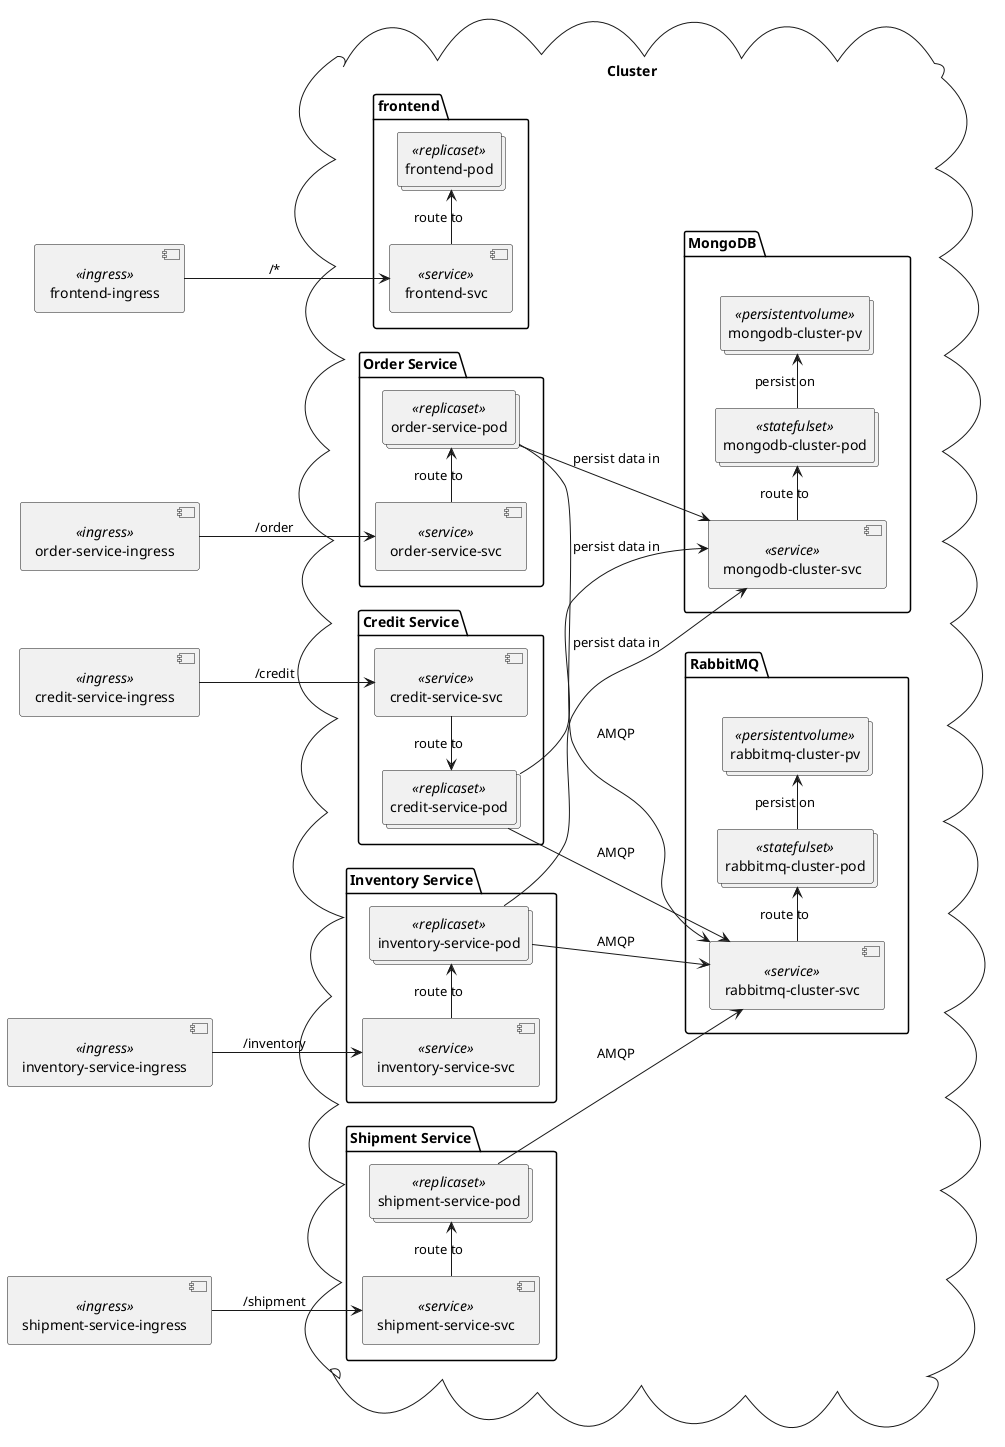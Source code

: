 @startuml

component "frontend-ingress" <<ingress>> as frontendingress
component "order-service-ingress" <<ingress>> as orderingress
component "credit-service-ingress" <<ingress>> as creditingress
component "inventory-service-ingress" <<ingress>> as inventoryingress
component "shipment-service-ingress" <<ingress>> as shipmentingress

left to right direction

cloud "Cluster" {
    package "frontend" {
        collections "frontend-pod" <<replicaset>> as frontendpod
        component "frontend-svc" <<service>> as frontendsvc

        frontendsvc -> frontendpod : route to
    }

    package "Order Service" {
        collections "order-service-pod" <<replicaset>> as orderpod
        component "order-service-svc" <<service>> as ordersvc

        ordersvc -> orderpod : route to
    }

    package "Credit Service" {
        collections "credit-service-pod" <<replicaset>> as creditpod
        component "credit-service-svc" <<service>> as creditsvc

        creditsvc -> creditpod : route to
    }

    package "Inventory Service" {
        collections "inventory-service-pod" <<replicaset>> as inventorypod
        component "inventory-service-svc" <<service>> as inventorysvc

        inventorysvc -> inventorypod : route to
    }

    package "Shipment Service" {
        collections "shipment-service-pod" <<replicaset>> as shipmentpod
        component "shipment-service-svc" <<service>> as shipmentsvc

        shipmentsvc -> shipmentpod : route to
    }

    package MongoDB {
        collections "mongodb-cluster-pod" <<statefulset>> as mongopod
        collections "mongodb-cluster-pv" <<persistentvolume>> as mongopv
        component "mongodb-cluster-svc" <<service>> as mongosvc

        mongosvc -> mongopod : route to
        mongopod -> mongopv : persist on

    }

    creditsvc -[hidden]-> MongoDB

    package RabbitMQ {
        collections "rabbitmq-cluster-pod" <<statefulset>> as rabbitmqpod
        collections "rabbitmq-cluster-pv" <<persistentvolume>> as rabbitmqpv
        component "rabbitmq-cluster-svc" <<service>> as rabbitmqsvc

        rabbitmqsvc -> rabbitmqpod : route to
        rabbitmqpod -> rabbitmqpv : persist on
    }

    creditsvc -[hidden]-> RabbitMQ


    orderpod --> rabbitmqsvc : AMQP
    inventorypod --> rabbitmqsvc : AMQP
    creditpod --> rabbitmqsvc : AMQP
    shipmentpod --> rabbitmqsvc : AMQP

    orderpod --> mongosvc : persist data in
    inventorypod --> mongosvc : persist data in
    creditpod --> mongosvc : persist data in

}

frontendingress -down-> frontendsvc : /*
creditingress -down-> creditsvc : /credit
inventoryingress -down-> inventorysvc : /inventory
shipmentingress -down-> shipmentsvc : /shipment
orderingress -down-> ordersvc : /order



@enduml